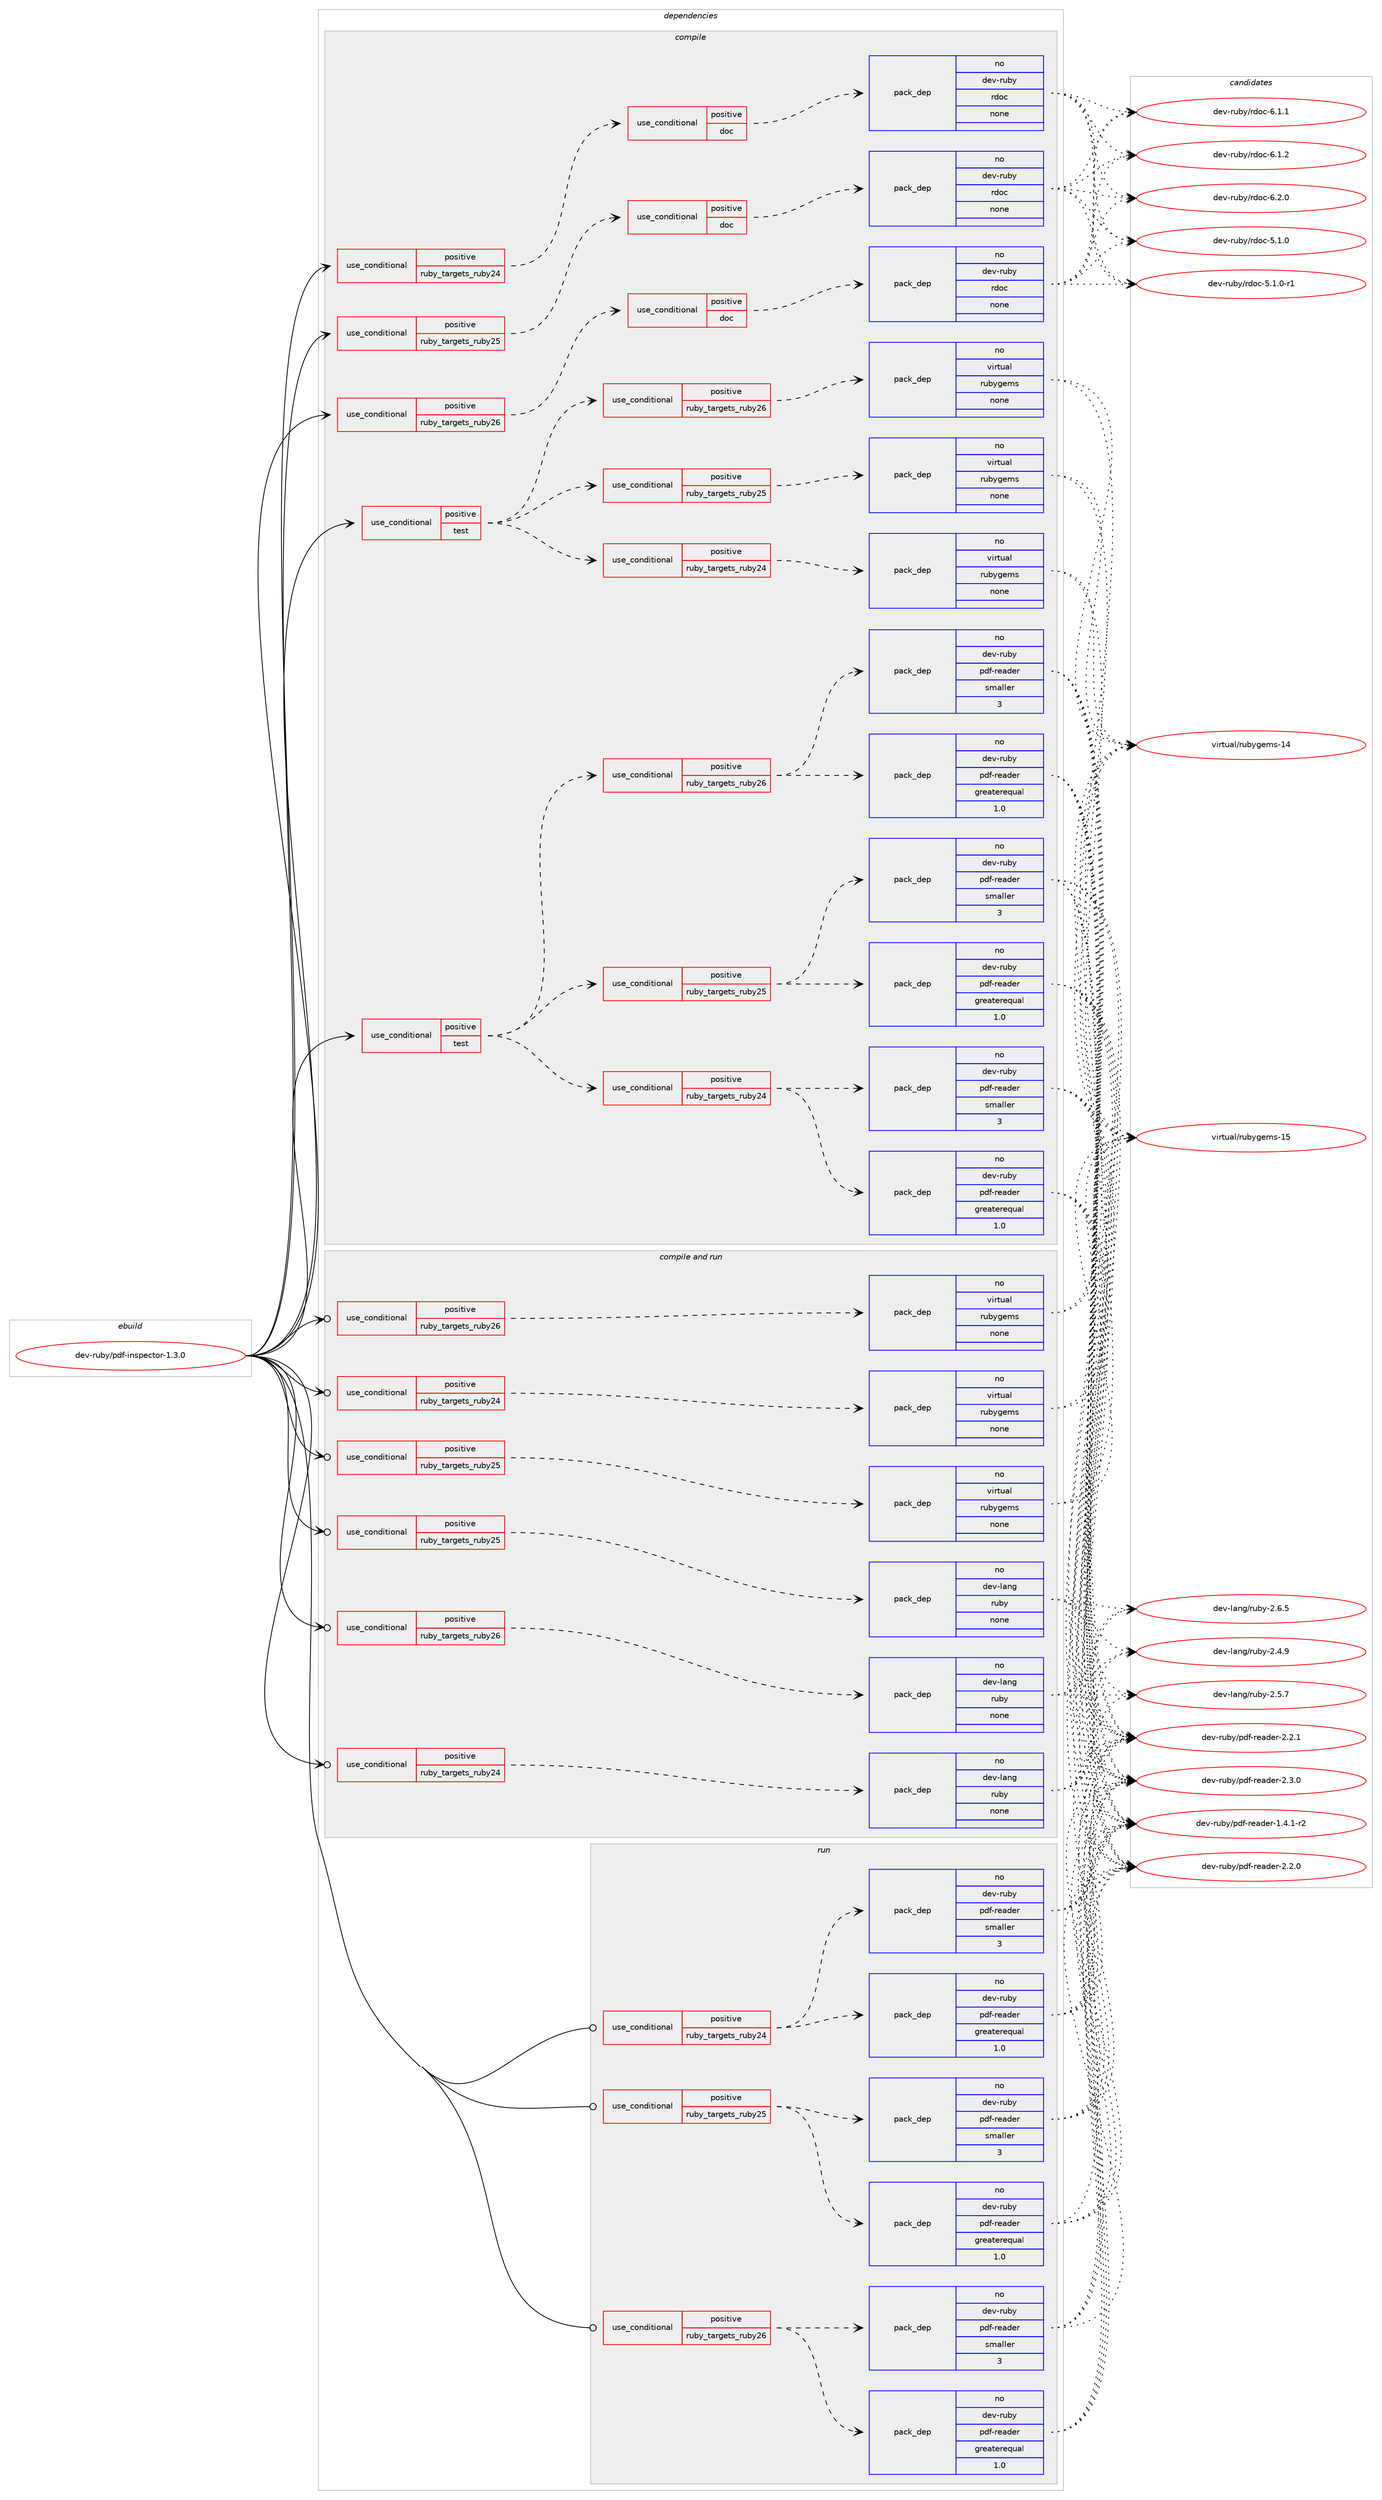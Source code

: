 digraph prolog {

# *************
# Graph options
# *************

newrank=true;
concentrate=true;
compound=true;
graph [rankdir=LR,fontname=Helvetica,fontsize=10,ranksep=1.5];#, ranksep=2.5, nodesep=0.2];
edge  [arrowhead=vee];
node  [fontname=Helvetica,fontsize=10];

# **********
# The ebuild
# **********

subgraph cluster_leftcol {
color=gray;
rank=same;
label=<<i>ebuild</i>>;
id [label="dev-ruby/pdf-inspector-1.3.0", color=red, width=4, href="../dev-ruby/pdf-inspector-1.3.0.svg"];
}

# ****************
# The dependencies
# ****************

subgraph cluster_midcol {
color=gray;
label=<<i>dependencies</i>>;
subgraph cluster_compile {
fillcolor="#eeeeee";
style=filled;
label=<<i>compile</i>>;
subgraph cond170363 {
dependency700489 [label=<<TABLE BORDER="0" CELLBORDER="1" CELLSPACING="0" CELLPADDING="4"><TR><TD ROWSPAN="3" CELLPADDING="10">use_conditional</TD></TR><TR><TD>positive</TD></TR><TR><TD>ruby_targets_ruby24</TD></TR></TABLE>>, shape=none, color=red];
subgraph cond170364 {
dependency700490 [label=<<TABLE BORDER="0" CELLBORDER="1" CELLSPACING="0" CELLPADDING="4"><TR><TD ROWSPAN="3" CELLPADDING="10">use_conditional</TD></TR><TR><TD>positive</TD></TR><TR><TD>doc</TD></TR></TABLE>>, shape=none, color=red];
subgraph pack518096 {
dependency700491 [label=<<TABLE BORDER="0" CELLBORDER="1" CELLSPACING="0" CELLPADDING="4" WIDTH="220"><TR><TD ROWSPAN="6" CELLPADDING="30">pack_dep</TD></TR><TR><TD WIDTH="110">no</TD></TR><TR><TD>dev-ruby</TD></TR><TR><TD>rdoc</TD></TR><TR><TD>none</TD></TR><TR><TD></TD></TR></TABLE>>, shape=none, color=blue];
}
dependency700490:e -> dependency700491:w [weight=20,style="dashed",arrowhead="vee"];
}
dependency700489:e -> dependency700490:w [weight=20,style="dashed",arrowhead="vee"];
}
id:e -> dependency700489:w [weight=20,style="solid",arrowhead="vee"];
subgraph cond170365 {
dependency700492 [label=<<TABLE BORDER="0" CELLBORDER="1" CELLSPACING="0" CELLPADDING="4"><TR><TD ROWSPAN="3" CELLPADDING="10">use_conditional</TD></TR><TR><TD>positive</TD></TR><TR><TD>ruby_targets_ruby25</TD></TR></TABLE>>, shape=none, color=red];
subgraph cond170366 {
dependency700493 [label=<<TABLE BORDER="0" CELLBORDER="1" CELLSPACING="0" CELLPADDING="4"><TR><TD ROWSPAN="3" CELLPADDING="10">use_conditional</TD></TR><TR><TD>positive</TD></TR><TR><TD>doc</TD></TR></TABLE>>, shape=none, color=red];
subgraph pack518097 {
dependency700494 [label=<<TABLE BORDER="0" CELLBORDER="1" CELLSPACING="0" CELLPADDING="4" WIDTH="220"><TR><TD ROWSPAN="6" CELLPADDING="30">pack_dep</TD></TR><TR><TD WIDTH="110">no</TD></TR><TR><TD>dev-ruby</TD></TR><TR><TD>rdoc</TD></TR><TR><TD>none</TD></TR><TR><TD></TD></TR></TABLE>>, shape=none, color=blue];
}
dependency700493:e -> dependency700494:w [weight=20,style="dashed",arrowhead="vee"];
}
dependency700492:e -> dependency700493:w [weight=20,style="dashed",arrowhead="vee"];
}
id:e -> dependency700492:w [weight=20,style="solid",arrowhead="vee"];
subgraph cond170367 {
dependency700495 [label=<<TABLE BORDER="0" CELLBORDER="1" CELLSPACING="0" CELLPADDING="4"><TR><TD ROWSPAN="3" CELLPADDING="10">use_conditional</TD></TR><TR><TD>positive</TD></TR><TR><TD>ruby_targets_ruby26</TD></TR></TABLE>>, shape=none, color=red];
subgraph cond170368 {
dependency700496 [label=<<TABLE BORDER="0" CELLBORDER="1" CELLSPACING="0" CELLPADDING="4"><TR><TD ROWSPAN="3" CELLPADDING="10">use_conditional</TD></TR><TR><TD>positive</TD></TR><TR><TD>doc</TD></TR></TABLE>>, shape=none, color=red];
subgraph pack518098 {
dependency700497 [label=<<TABLE BORDER="0" CELLBORDER="1" CELLSPACING="0" CELLPADDING="4" WIDTH="220"><TR><TD ROWSPAN="6" CELLPADDING="30">pack_dep</TD></TR><TR><TD WIDTH="110">no</TD></TR><TR><TD>dev-ruby</TD></TR><TR><TD>rdoc</TD></TR><TR><TD>none</TD></TR><TR><TD></TD></TR></TABLE>>, shape=none, color=blue];
}
dependency700496:e -> dependency700497:w [weight=20,style="dashed",arrowhead="vee"];
}
dependency700495:e -> dependency700496:w [weight=20,style="dashed",arrowhead="vee"];
}
id:e -> dependency700495:w [weight=20,style="solid",arrowhead="vee"];
subgraph cond170369 {
dependency700498 [label=<<TABLE BORDER="0" CELLBORDER="1" CELLSPACING="0" CELLPADDING="4"><TR><TD ROWSPAN="3" CELLPADDING="10">use_conditional</TD></TR><TR><TD>positive</TD></TR><TR><TD>test</TD></TR></TABLE>>, shape=none, color=red];
subgraph cond170370 {
dependency700499 [label=<<TABLE BORDER="0" CELLBORDER="1" CELLSPACING="0" CELLPADDING="4"><TR><TD ROWSPAN="3" CELLPADDING="10">use_conditional</TD></TR><TR><TD>positive</TD></TR><TR><TD>ruby_targets_ruby24</TD></TR></TABLE>>, shape=none, color=red];
subgraph pack518099 {
dependency700500 [label=<<TABLE BORDER="0" CELLBORDER="1" CELLSPACING="0" CELLPADDING="4" WIDTH="220"><TR><TD ROWSPAN="6" CELLPADDING="30">pack_dep</TD></TR><TR><TD WIDTH="110">no</TD></TR><TR><TD>dev-ruby</TD></TR><TR><TD>pdf-reader</TD></TR><TR><TD>greaterequal</TD></TR><TR><TD>1.0</TD></TR></TABLE>>, shape=none, color=blue];
}
dependency700499:e -> dependency700500:w [weight=20,style="dashed",arrowhead="vee"];
subgraph pack518100 {
dependency700501 [label=<<TABLE BORDER="0" CELLBORDER="1" CELLSPACING="0" CELLPADDING="4" WIDTH="220"><TR><TD ROWSPAN="6" CELLPADDING="30">pack_dep</TD></TR><TR><TD WIDTH="110">no</TD></TR><TR><TD>dev-ruby</TD></TR><TR><TD>pdf-reader</TD></TR><TR><TD>smaller</TD></TR><TR><TD>3</TD></TR></TABLE>>, shape=none, color=blue];
}
dependency700499:e -> dependency700501:w [weight=20,style="dashed",arrowhead="vee"];
}
dependency700498:e -> dependency700499:w [weight=20,style="dashed",arrowhead="vee"];
subgraph cond170371 {
dependency700502 [label=<<TABLE BORDER="0" CELLBORDER="1" CELLSPACING="0" CELLPADDING="4"><TR><TD ROWSPAN="3" CELLPADDING="10">use_conditional</TD></TR><TR><TD>positive</TD></TR><TR><TD>ruby_targets_ruby25</TD></TR></TABLE>>, shape=none, color=red];
subgraph pack518101 {
dependency700503 [label=<<TABLE BORDER="0" CELLBORDER="1" CELLSPACING="0" CELLPADDING="4" WIDTH="220"><TR><TD ROWSPAN="6" CELLPADDING="30">pack_dep</TD></TR><TR><TD WIDTH="110">no</TD></TR><TR><TD>dev-ruby</TD></TR><TR><TD>pdf-reader</TD></TR><TR><TD>greaterequal</TD></TR><TR><TD>1.0</TD></TR></TABLE>>, shape=none, color=blue];
}
dependency700502:e -> dependency700503:w [weight=20,style="dashed",arrowhead="vee"];
subgraph pack518102 {
dependency700504 [label=<<TABLE BORDER="0" CELLBORDER="1" CELLSPACING="0" CELLPADDING="4" WIDTH="220"><TR><TD ROWSPAN="6" CELLPADDING="30">pack_dep</TD></TR><TR><TD WIDTH="110">no</TD></TR><TR><TD>dev-ruby</TD></TR><TR><TD>pdf-reader</TD></TR><TR><TD>smaller</TD></TR><TR><TD>3</TD></TR></TABLE>>, shape=none, color=blue];
}
dependency700502:e -> dependency700504:w [weight=20,style="dashed",arrowhead="vee"];
}
dependency700498:e -> dependency700502:w [weight=20,style="dashed",arrowhead="vee"];
subgraph cond170372 {
dependency700505 [label=<<TABLE BORDER="0" CELLBORDER="1" CELLSPACING="0" CELLPADDING="4"><TR><TD ROWSPAN="3" CELLPADDING="10">use_conditional</TD></TR><TR><TD>positive</TD></TR><TR><TD>ruby_targets_ruby26</TD></TR></TABLE>>, shape=none, color=red];
subgraph pack518103 {
dependency700506 [label=<<TABLE BORDER="0" CELLBORDER="1" CELLSPACING="0" CELLPADDING="4" WIDTH="220"><TR><TD ROWSPAN="6" CELLPADDING="30">pack_dep</TD></TR><TR><TD WIDTH="110">no</TD></TR><TR><TD>dev-ruby</TD></TR><TR><TD>pdf-reader</TD></TR><TR><TD>greaterequal</TD></TR><TR><TD>1.0</TD></TR></TABLE>>, shape=none, color=blue];
}
dependency700505:e -> dependency700506:w [weight=20,style="dashed",arrowhead="vee"];
subgraph pack518104 {
dependency700507 [label=<<TABLE BORDER="0" CELLBORDER="1" CELLSPACING="0" CELLPADDING="4" WIDTH="220"><TR><TD ROWSPAN="6" CELLPADDING="30">pack_dep</TD></TR><TR><TD WIDTH="110">no</TD></TR><TR><TD>dev-ruby</TD></TR><TR><TD>pdf-reader</TD></TR><TR><TD>smaller</TD></TR><TR><TD>3</TD></TR></TABLE>>, shape=none, color=blue];
}
dependency700505:e -> dependency700507:w [weight=20,style="dashed",arrowhead="vee"];
}
dependency700498:e -> dependency700505:w [weight=20,style="dashed",arrowhead="vee"];
}
id:e -> dependency700498:w [weight=20,style="solid",arrowhead="vee"];
subgraph cond170373 {
dependency700508 [label=<<TABLE BORDER="0" CELLBORDER="1" CELLSPACING="0" CELLPADDING="4"><TR><TD ROWSPAN="3" CELLPADDING="10">use_conditional</TD></TR><TR><TD>positive</TD></TR><TR><TD>test</TD></TR></TABLE>>, shape=none, color=red];
subgraph cond170374 {
dependency700509 [label=<<TABLE BORDER="0" CELLBORDER="1" CELLSPACING="0" CELLPADDING="4"><TR><TD ROWSPAN="3" CELLPADDING="10">use_conditional</TD></TR><TR><TD>positive</TD></TR><TR><TD>ruby_targets_ruby24</TD></TR></TABLE>>, shape=none, color=red];
subgraph pack518105 {
dependency700510 [label=<<TABLE BORDER="0" CELLBORDER="1" CELLSPACING="0" CELLPADDING="4" WIDTH="220"><TR><TD ROWSPAN="6" CELLPADDING="30">pack_dep</TD></TR><TR><TD WIDTH="110">no</TD></TR><TR><TD>virtual</TD></TR><TR><TD>rubygems</TD></TR><TR><TD>none</TD></TR><TR><TD></TD></TR></TABLE>>, shape=none, color=blue];
}
dependency700509:e -> dependency700510:w [weight=20,style="dashed",arrowhead="vee"];
}
dependency700508:e -> dependency700509:w [weight=20,style="dashed",arrowhead="vee"];
subgraph cond170375 {
dependency700511 [label=<<TABLE BORDER="0" CELLBORDER="1" CELLSPACING="0" CELLPADDING="4"><TR><TD ROWSPAN="3" CELLPADDING="10">use_conditional</TD></TR><TR><TD>positive</TD></TR><TR><TD>ruby_targets_ruby25</TD></TR></TABLE>>, shape=none, color=red];
subgraph pack518106 {
dependency700512 [label=<<TABLE BORDER="0" CELLBORDER="1" CELLSPACING="0" CELLPADDING="4" WIDTH="220"><TR><TD ROWSPAN="6" CELLPADDING="30">pack_dep</TD></TR><TR><TD WIDTH="110">no</TD></TR><TR><TD>virtual</TD></TR><TR><TD>rubygems</TD></TR><TR><TD>none</TD></TR><TR><TD></TD></TR></TABLE>>, shape=none, color=blue];
}
dependency700511:e -> dependency700512:w [weight=20,style="dashed",arrowhead="vee"];
}
dependency700508:e -> dependency700511:w [weight=20,style="dashed",arrowhead="vee"];
subgraph cond170376 {
dependency700513 [label=<<TABLE BORDER="0" CELLBORDER="1" CELLSPACING="0" CELLPADDING="4"><TR><TD ROWSPAN="3" CELLPADDING="10">use_conditional</TD></TR><TR><TD>positive</TD></TR><TR><TD>ruby_targets_ruby26</TD></TR></TABLE>>, shape=none, color=red];
subgraph pack518107 {
dependency700514 [label=<<TABLE BORDER="0" CELLBORDER="1" CELLSPACING="0" CELLPADDING="4" WIDTH="220"><TR><TD ROWSPAN="6" CELLPADDING="30">pack_dep</TD></TR><TR><TD WIDTH="110">no</TD></TR><TR><TD>virtual</TD></TR><TR><TD>rubygems</TD></TR><TR><TD>none</TD></TR><TR><TD></TD></TR></TABLE>>, shape=none, color=blue];
}
dependency700513:e -> dependency700514:w [weight=20,style="dashed",arrowhead="vee"];
}
dependency700508:e -> dependency700513:w [weight=20,style="dashed",arrowhead="vee"];
}
id:e -> dependency700508:w [weight=20,style="solid",arrowhead="vee"];
}
subgraph cluster_compileandrun {
fillcolor="#eeeeee";
style=filled;
label=<<i>compile and run</i>>;
subgraph cond170377 {
dependency700515 [label=<<TABLE BORDER="0" CELLBORDER="1" CELLSPACING="0" CELLPADDING="4"><TR><TD ROWSPAN="3" CELLPADDING="10">use_conditional</TD></TR><TR><TD>positive</TD></TR><TR><TD>ruby_targets_ruby24</TD></TR></TABLE>>, shape=none, color=red];
subgraph pack518108 {
dependency700516 [label=<<TABLE BORDER="0" CELLBORDER="1" CELLSPACING="0" CELLPADDING="4" WIDTH="220"><TR><TD ROWSPAN="6" CELLPADDING="30">pack_dep</TD></TR><TR><TD WIDTH="110">no</TD></TR><TR><TD>dev-lang</TD></TR><TR><TD>ruby</TD></TR><TR><TD>none</TD></TR><TR><TD></TD></TR></TABLE>>, shape=none, color=blue];
}
dependency700515:e -> dependency700516:w [weight=20,style="dashed",arrowhead="vee"];
}
id:e -> dependency700515:w [weight=20,style="solid",arrowhead="odotvee"];
subgraph cond170378 {
dependency700517 [label=<<TABLE BORDER="0" CELLBORDER="1" CELLSPACING="0" CELLPADDING="4"><TR><TD ROWSPAN="3" CELLPADDING="10">use_conditional</TD></TR><TR><TD>positive</TD></TR><TR><TD>ruby_targets_ruby24</TD></TR></TABLE>>, shape=none, color=red];
subgraph pack518109 {
dependency700518 [label=<<TABLE BORDER="0" CELLBORDER="1" CELLSPACING="0" CELLPADDING="4" WIDTH="220"><TR><TD ROWSPAN="6" CELLPADDING="30">pack_dep</TD></TR><TR><TD WIDTH="110">no</TD></TR><TR><TD>virtual</TD></TR><TR><TD>rubygems</TD></TR><TR><TD>none</TD></TR><TR><TD></TD></TR></TABLE>>, shape=none, color=blue];
}
dependency700517:e -> dependency700518:w [weight=20,style="dashed",arrowhead="vee"];
}
id:e -> dependency700517:w [weight=20,style="solid",arrowhead="odotvee"];
subgraph cond170379 {
dependency700519 [label=<<TABLE BORDER="0" CELLBORDER="1" CELLSPACING="0" CELLPADDING="4"><TR><TD ROWSPAN="3" CELLPADDING="10">use_conditional</TD></TR><TR><TD>positive</TD></TR><TR><TD>ruby_targets_ruby25</TD></TR></TABLE>>, shape=none, color=red];
subgraph pack518110 {
dependency700520 [label=<<TABLE BORDER="0" CELLBORDER="1" CELLSPACING="0" CELLPADDING="4" WIDTH="220"><TR><TD ROWSPAN="6" CELLPADDING="30">pack_dep</TD></TR><TR><TD WIDTH="110">no</TD></TR><TR><TD>dev-lang</TD></TR><TR><TD>ruby</TD></TR><TR><TD>none</TD></TR><TR><TD></TD></TR></TABLE>>, shape=none, color=blue];
}
dependency700519:e -> dependency700520:w [weight=20,style="dashed",arrowhead="vee"];
}
id:e -> dependency700519:w [weight=20,style="solid",arrowhead="odotvee"];
subgraph cond170380 {
dependency700521 [label=<<TABLE BORDER="0" CELLBORDER="1" CELLSPACING="0" CELLPADDING="4"><TR><TD ROWSPAN="3" CELLPADDING="10">use_conditional</TD></TR><TR><TD>positive</TD></TR><TR><TD>ruby_targets_ruby25</TD></TR></TABLE>>, shape=none, color=red];
subgraph pack518111 {
dependency700522 [label=<<TABLE BORDER="0" CELLBORDER="1" CELLSPACING="0" CELLPADDING="4" WIDTH="220"><TR><TD ROWSPAN="6" CELLPADDING="30">pack_dep</TD></TR><TR><TD WIDTH="110">no</TD></TR><TR><TD>virtual</TD></TR><TR><TD>rubygems</TD></TR><TR><TD>none</TD></TR><TR><TD></TD></TR></TABLE>>, shape=none, color=blue];
}
dependency700521:e -> dependency700522:w [weight=20,style="dashed",arrowhead="vee"];
}
id:e -> dependency700521:w [weight=20,style="solid",arrowhead="odotvee"];
subgraph cond170381 {
dependency700523 [label=<<TABLE BORDER="0" CELLBORDER="1" CELLSPACING="0" CELLPADDING="4"><TR><TD ROWSPAN="3" CELLPADDING="10">use_conditional</TD></TR><TR><TD>positive</TD></TR><TR><TD>ruby_targets_ruby26</TD></TR></TABLE>>, shape=none, color=red];
subgraph pack518112 {
dependency700524 [label=<<TABLE BORDER="0" CELLBORDER="1" CELLSPACING="0" CELLPADDING="4" WIDTH="220"><TR><TD ROWSPAN="6" CELLPADDING="30">pack_dep</TD></TR><TR><TD WIDTH="110">no</TD></TR><TR><TD>dev-lang</TD></TR><TR><TD>ruby</TD></TR><TR><TD>none</TD></TR><TR><TD></TD></TR></TABLE>>, shape=none, color=blue];
}
dependency700523:e -> dependency700524:w [weight=20,style="dashed",arrowhead="vee"];
}
id:e -> dependency700523:w [weight=20,style="solid",arrowhead="odotvee"];
subgraph cond170382 {
dependency700525 [label=<<TABLE BORDER="0" CELLBORDER="1" CELLSPACING="0" CELLPADDING="4"><TR><TD ROWSPAN="3" CELLPADDING="10">use_conditional</TD></TR><TR><TD>positive</TD></TR><TR><TD>ruby_targets_ruby26</TD></TR></TABLE>>, shape=none, color=red];
subgraph pack518113 {
dependency700526 [label=<<TABLE BORDER="0" CELLBORDER="1" CELLSPACING="0" CELLPADDING="4" WIDTH="220"><TR><TD ROWSPAN="6" CELLPADDING="30">pack_dep</TD></TR><TR><TD WIDTH="110">no</TD></TR><TR><TD>virtual</TD></TR><TR><TD>rubygems</TD></TR><TR><TD>none</TD></TR><TR><TD></TD></TR></TABLE>>, shape=none, color=blue];
}
dependency700525:e -> dependency700526:w [weight=20,style="dashed",arrowhead="vee"];
}
id:e -> dependency700525:w [weight=20,style="solid",arrowhead="odotvee"];
}
subgraph cluster_run {
fillcolor="#eeeeee";
style=filled;
label=<<i>run</i>>;
subgraph cond170383 {
dependency700527 [label=<<TABLE BORDER="0" CELLBORDER="1" CELLSPACING="0" CELLPADDING="4"><TR><TD ROWSPAN="3" CELLPADDING="10">use_conditional</TD></TR><TR><TD>positive</TD></TR><TR><TD>ruby_targets_ruby24</TD></TR></TABLE>>, shape=none, color=red];
subgraph pack518114 {
dependency700528 [label=<<TABLE BORDER="0" CELLBORDER="1" CELLSPACING="0" CELLPADDING="4" WIDTH="220"><TR><TD ROWSPAN="6" CELLPADDING="30">pack_dep</TD></TR><TR><TD WIDTH="110">no</TD></TR><TR><TD>dev-ruby</TD></TR><TR><TD>pdf-reader</TD></TR><TR><TD>greaterequal</TD></TR><TR><TD>1.0</TD></TR></TABLE>>, shape=none, color=blue];
}
dependency700527:e -> dependency700528:w [weight=20,style="dashed",arrowhead="vee"];
subgraph pack518115 {
dependency700529 [label=<<TABLE BORDER="0" CELLBORDER="1" CELLSPACING="0" CELLPADDING="4" WIDTH="220"><TR><TD ROWSPAN="6" CELLPADDING="30">pack_dep</TD></TR><TR><TD WIDTH="110">no</TD></TR><TR><TD>dev-ruby</TD></TR><TR><TD>pdf-reader</TD></TR><TR><TD>smaller</TD></TR><TR><TD>3</TD></TR></TABLE>>, shape=none, color=blue];
}
dependency700527:e -> dependency700529:w [weight=20,style="dashed",arrowhead="vee"];
}
id:e -> dependency700527:w [weight=20,style="solid",arrowhead="odot"];
subgraph cond170384 {
dependency700530 [label=<<TABLE BORDER="0" CELLBORDER="1" CELLSPACING="0" CELLPADDING="4"><TR><TD ROWSPAN="3" CELLPADDING="10">use_conditional</TD></TR><TR><TD>positive</TD></TR><TR><TD>ruby_targets_ruby25</TD></TR></TABLE>>, shape=none, color=red];
subgraph pack518116 {
dependency700531 [label=<<TABLE BORDER="0" CELLBORDER="1" CELLSPACING="0" CELLPADDING="4" WIDTH="220"><TR><TD ROWSPAN="6" CELLPADDING="30">pack_dep</TD></TR><TR><TD WIDTH="110">no</TD></TR><TR><TD>dev-ruby</TD></TR><TR><TD>pdf-reader</TD></TR><TR><TD>greaterequal</TD></TR><TR><TD>1.0</TD></TR></TABLE>>, shape=none, color=blue];
}
dependency700530:e -> dependency700531:w [weight=20,style="dashed",arrowhead="vee"];
subgraph pack518117 {
dependency700532 [label=<<TABLE BORDER="0" CELLBORDER="1" CELLSPACING="0" CELLPADDING="4" WIDTH="220"><TR><TD ROWSPAN="6" CELLPADDING="30">pack_dep</TD></TR><TR><TD WIDTH="110">no</TD></TR><TR><TD>dev-ruby</TD></TR><TR><TD>pdf-reader</TD></TR><TR><TD>smaller</TD></TR><TR><TD>3</TD></TR></TABLE>>, shape=none, color=blue];
}
dependency700530:e -> dependency700532:w [weight=20,style="dashed",arrowhead="vee"];
}
id:e -> dependency700530:w [weight=20,style="solid",arrowhead="odot"];
subgraph cond170385 {
dependency700533 [label=<<TABLE BORDER="0" CELLBORDER="1" CELLSPACING="0" CELLPADDING="4"><TR><TD ROWSPAN="3" CELLPADDING="10">use_conditional</TD></TR><TR><TD>positive</TD></TR><TR><TD>ruby_targets_ruby26</TD></TR></TABLE>>, shape=none, color=red];
subgraph pack518118 {
dependency700534 [label=<<TABLE BORDER="0" CELLBORDER="1" CELLSPACING="0" CELLPADDING="4" WIDTH="220"><TR><TD ROWSPAN="6" CELLPADDING="30">pack_dep</TD></TR><TR><TD WIDTH="110">no</TD></TR><TR><TD>dev-ruby</TD></TR><TR><TD>pdf-reader</TD></TR><TR><TD>greaterequal</TD></TR><TR><TD>1.0</TD></TR></TABLE>>, shape=none, color=blue];
}
dependency700533:e -> dependency700534:w [weight=20,style="dashed",arrowhead="vee"];
subgraph pack518119 {
dependency700535 [label=<<TABLE BORDER="0" CELLBORDER="1" CELLSPACING="0" CELLPADDING="4" WIDTH="220"><TR><TD ROWSPAN="6" CELLPADDING="30">pack_dep</TD></TR><TR><TD WIDTH="110">no</TD></TR><TR><TD>dev-ruby</TD></TR><TR><TD>pdf-reader</TD></TR><TR><TD>smaller</TD></TR><TR><TD>3</TD></TR></TABLE>>, shape=none, color=blue];
}
dependency700533:e -> dependency700535:w [weight=20,style="dashed",arrowhead="vee"];
}
id:e -> dependency700533:w [weight=20,style="solid",arrowhead="odot"];
}
}

# **************
# The candidates
# **************

subgraph cluster_choices {
rank=same;
color=gray;
label=<<i>candidates</i>>;

subgraph choice518096 {
color=black;
nodesep=1;
choice10010111845114117981214711410011199455346494648 [label="dev-ruby/rdoc-5.1.0", color=red, width=4,href="../dev-ruby/rdoc-5.1.0.svg"];
choice100101118451141179812147114100111994553464946484511449 [label="dev-ruby/rdoc-5.1.0-r1", color=red, width=4,href="../dev-ruby/rdoc-5.1.0-r1.svg"];
choice10010111845114117981214711410011199455446494649 [label="dev-ruby/rdoc-6.1.1", color=red, width=4,href="../dev-ruby/rdoc-6.1.1.svg"];
choice10010111845114117981214711410011199455446494650 [label="dev-ruby/rdoc-6.1.2", color=red, width=4,href="../dev-ruby/rdoc-6.1.2.svg"];
choice10010111845114117981214711410011199455446504648 [label="dev-ruby/rdoc-6.2.0", color=red, width=4,href="../dev-ruby/rdoc-6.2.0.svg"];
dependency700491:e -> choice10010111845114117981214711410011199455346494648:w [style=dotted,weight="100"];
dependency700491:e -> choice100101118451141179812147114100111994553464946484511449:w [style=dotted,weight="100"];
dependency700491:e -> choice10010111845114117981214711410011199455446494649:w [style=dotted,weight="100"];
dependency700491:e -> choice10010111845114117981214711410011199455446494650:w [style=dotted,weight="100"];
dependency700491:e -> choice10010111845114117981214711410011199455446504648:w [style=dotted,weight="100"];
}
subgraph choice518097 {
color=black;
nodesep=1;
choice10010111845114117981214711410011199455346494648 [label="dev-ruby/rdoc-5.1.0", color=red, width=4,href="../dev-ruby/rdoc-5.1.0.svg"];
choice100101118451141179812147114100111994553464946484511449 [label="dev-ruby/rdoc-5.1.0-r1", color=red, width=4,href="../dev-ruby/rdoc-5.1.0-r1.svg"];
choice10010111845114117981214711410011199455446494649 [label="dev-ruby/rdoc-6.1.1", color=red, width=4,href="../dev-ruby/rdoc-6.1.1.svg"];
choice10010111845114117981214711410011199455446494650 [label="dev-ruby/rdoc-6.1.2", color=red, width=4,href="../dev-ruby/rdoc-6.1.2.svg"];
choice10010111845114117981214711410011199455446504648 [label="dev-ruby/rdoc-6.2.0", color=red, width=4,href="../dev-ruby/rdoc-6.2.0.svg"];
dependency700494:e -> choice10010111845114117981214711410011199455346494648:w [style=dotted,weight="100"];
dependency700494:e -> choice100101118451141179812147114100111994553464946484511449:w [style=dotted,weight="100"];
dependency700494:e -> choice10010111845114117981214711410011199455446494649:w [style=dotted,weight="100"];
dependency700494:e -> choice10010111845114117981214711410011199455446494650:w [style=dotted,weight="100"];
dependency700494:e -> choice10010111845114117981214711410011199455446504648:w [style=dotted,weight="100"];
}
subgraph choice518098 {
color=black;
nodesep=1;
choice10010111845114117981214711410011199455346494648 [label="dev-ruby/rdoc-5.1.0", color=red, width=4,href="../dev-ruby/rdoc-5.1.0.svg"];
choice100101118451141179812147114100111994553464946484511449 [label="dev-ruby/rdoc-5.1.0-r1", color=red, width=4,href="../dev-ruby/rdoc-5.1.0-r1.svg"];
choice10010111845114117981214711410011199455446494649 [label="dev-ruby/rdoc-6.1.1", color=red, width=4,href="../dev-ruby/rdoc-6.1.1.svg"];
choice10010111845114117981214711410011199455446494650 [label="dev-ruby/rdoc-6.1.2", color=red, width=4,href="../dev-ruby/rdoc-6.1.2.svg"];
choice10010111845114117981214711410011199455446504648 [label="dev-ruby/rdoc-6.2.0", color=red, width=4,href="../dev-ruby/rdoc-6.2.0.svg"];
dependency700497:e -> choice10010111845114117981214711410011199455346494648:w [style=dotted,weight="100"];
dependency700497:e -> choice100101118451141179812147114100111994553464946484511449:w [style=dotted,weight="100"];
dependency700497:e -> choice10010111845114117981214711410011199455446494649:w [style=dotted,weight="100"];
dependency700497:e -> choice10010111845114117981214711410011199455446494650:w [style=dotted,weight="100"];
dependency700497:e -> choice10010111845114117981214711410011199455446504648:w [style=dotted,weight="100"];
}
subgraph choice518099 {
color=black;
nodesep=1;
choice10010111845114117981214711210010245114101971001011144549465246494511450 [label="dev-ruby/pdf-reader-1.4.1-r2", color=red, width=4,href="../dev-ruby/pdf-reader-1.4.1-r2.svg"];
choice1001011184511411798121471121001024511410197100101114455046504648 [label="dev-ruby/pdf-reader-2.2.0", color=red, width=4,href="../dev-ruby/pdf-reader-2.2.0.svg"];
choice1001011184511411798121471121001024511410197100101114455046504649 [label="dev-ruby/pdf-reader-2.2.1", color=red, width=4,href="../dev-ruby/pdf-reader-2.2.1.svg"];
choice1001011184511411798121471121001024511410197100101114455046514648 [label="dev-ruby/pdf-reader-2.3.0", color=red, width=4,href="../dev-ruby/pdf-reader-2.3.0.svg"];
dependency700500:e -> choice10010111845114117981214711210010245114101971001011144549465246494511450:w [style=dotted,weight="100"];
dependency700500:e -> choice1001011184511411798121471121001024511410197100101114455046504648:w [style=dotted,weight="100"];
dependency700500:e -> choice1001011184511411798121471121001024511410197100101114455046504649:w [style=dotted,weight="100"];
dependency700500:e -> choice1001011184511411798121471121001024511410197100101114455046514648:w [style=dotted,weight="100"];
}
subgraph choice518100 {
color=black;
nodesep=1;
choice10010111845114117981214711210010245114101971001011144549465246494511450 [label="dev-ruby/pdf-reader-1.4.1-r2", color=red, width=4,href="../dev-ruby/pdf-reader-1.4.1-r2.svg"];
choice1001011184511411798121471121001024511410197100101114455046504648 [label="dev-ruby/pdf-reader-2.2.0", color=red, width=4,href="../dev-ruby/pdf-reader-2.2.0.svg"];
choice1001011184511411798121471121001024511410197100101114455046504649 [label="dev-ruby/pdf-reader-2.2.1", color=red, width=4,href="../dev-ruby/pdf-reader-2.2.1.svg"];
choice1001011184511411798121471121001024511410197100101114455046514648 [label="dev-ruby/pdf-reader-2.3.0", color=red, width=4,href="../dev-ruby/pdf-reader-2.3.0.svg"];
dependency700501:e -> choice10010111845114117981214711210010245114101971001011144549465246494511450:w [style=dotted,weight="100"];
dependency700501:e -> choice1001011184511411798121471121001024511410197100101114455046504648:w [style=dotted,weight="100"];
dependency700501:e -> choice1001011184511411798121471121001024511410197100101114455046504649:w [style=dotted,weight="100"];
dependency700501:e -> choice1001011184511411798121471121001024511410197100101114455046514648:w [style=dotted,weight="100"];
}
subgraph choice518101 {
color=black;
nodesep=1;
choice10010111845114117981214711210010245114101971001011144549465246494511450 [label="dev-ruby/pdf-reader-1.4.1-r2", color=red, width=4,href="../dev-ruby/pdf-reader-1.4.1-r2.svg"];
choice1001011184511411798121471121001024511410197100101114455046504648 [label="dev-ruby/pdf-reader-2.2.0", color=red, width=4,href="../dev-ruby/pdf-reader-2.2.0.svg"];
choice1001011184511411798121471121001024511410197100101114455046504649 [label="dev-ruby/pdf-reader-2.2.1", color=red, width=4,href="../dev-ruby/pdf-reader-2.2.1.svg"];
choice1001011184511411798121471121001024511410197100101114455046514648 [label="dev-ruby/pdf-reader-2.3.0", color=red, width=4,href="../dev-ruby/pdf-reader-2.3.0.svg"];
dependency700503:e -> choice10010111845114117981214711210010245114101971001011144549465246494511450:w [style=dotted,weight="100"];
dependency700503:e -> choice1001011184511411798121471121001024511410197100101114455046504648:w [style=dotted,weight="100"];
dependency700503:e -> choice1001011184511411798121471121001024511410197100101114455046504649:w [style=dotted,weight="100"];
dependency700503:e -> choice1001011184511411798121471121001024511410197100101114455046514648:w [style=dotted,weight="100"];
}
subgraph choice518102 {
color=black;
nodesep=1;
choice10010111845114117981214711210010245114101971001011144549465246494511450 [label="dev-ruby/pdf-reader-1.4.1-r2", color=red, width=4,href="../dev-ruby/pdf-reader-1.4.1-r2.svg"];
choice1001011184511411798121471121001024511410197100101114455046504648 [label="dev-ruby/pdf-reader-2.2.0", color=red, width=4,href="../dev-ruby/pdf-reader-2.2.0.svg"];
choice1001011184511411798121471121001024511410197100101114455046504649 [label="dev-ruby/pdf-reader-2.2.1", color=red, width=4,href="../dev-ruby/pdf-reader-2.2.1.svg"];
choice1001011184511411798121471121001024511410197100101114455046514648 [label="dev-ruby/pdf-reader-2.3.0", color=red, width=4,href="../dev-ruby/pdf-reader-2.3.0.svg"];
dependency700504:e -> choice10010111845114117981214711210010245114101971001011144549465246494511450:w [style=dotted,weight="100"];
dependency700504:e -> choice1001011184511411798121471121001024511410197100101114455046504648:w [style=dotted,weight="100"];
dependency700504:e -> choice1001011184511411798121471121001024511410197100101114455046504649:w [style=dotted,weight="100"];
dependency700504:e -> choice1001011184511411798121471121001024511410197100101114455046514648:w [style=dotted,weight="100"];
}
subgraph choice518103 {
color=black;
nodesep=1;
choice10010111845114117981214711210010245114101971001011144549465246494511450 [label="dev-ruby/pdf-reader-1.4.1-r2", color=red, width=4,href="../dev-ruby/pdf-reader-1.4.1-r2.svg"];
choice1001011184511411798121471121001024511410197100101114455046504648 [label="dev-ruby/pdf-reader-2.2.0", color=red, width=4,href="../dev-ruby/pdf-reader-2.2.0.svg"];
choice1001011184511411798121471121001024511410197100101114455046504649 [label="dev-ruby/pdf-reader-2.2.1", color=red, width=4,href="../dev-ruby/pdf-reader-2.2.1.svg"];
choice1001011184511411798121471121001024511410197100101114455046514648 [label="dev-ruby/pdf-reader-2.3.0", color=red, width=4,href="../dev-ruby/pdf-reader-2.3.0.svg"];
dependency700506:e -> choice10010111845114117981214711210010245114101971001011144549465246494511450:w [style=dotted,weight="100"];
dependency700506:e -> choice1001011184511411798121471121001024511410197100101114455046504648:w [style=dotted,weight="100"];
dependency700506:e -> choice1001011184511411798121471121001024511410197100101114455046504649:w [style=dotted,weight="100"];
dependency700506:e -> choice1001011184511411798121471121001024511410197100101114455046514648:w [style=dotted,weight="100"];
}
subgraph choice518104 {
color=black;
nodesep=1;
choice10010111845114117981214711210010245114101971001011144549465246494511450 [label="dev-ruby/pdf-reader-1.4.1-r2", color=red, width=4,href="../dev-ruby/pdf-reader-1.4.1-r2.svg"];
choice1001011184511411798121471121001024511410197100101114455046504648 [label="dev-ruby/pdf-reader-2.2.0", color=red, width=4,href="../dev-ruby/pdf-reader-2.2.0.svg"];
choice1001011184511411798121471121001024511410197100101114455046504649 [label="dev-ruby/pdf-reader-2.2.1", color=red, width=4,href="../dev-ruby/pdf-reader-2.2.1.svg"];
choice1001011184511411798121471121001024511410197100101114455046514648 [label="dev-ruby/pdf-reader-2.3.0", color=red, width=4,href="../dev-ruby/pdf-reader-2.3.0.svg"];
dependency700507:e -> choice10010111845114117981214711210010245114101971001011144549465246494511450:w [style=dotted,weight="100"];
dependency700507:e -> choice1001011184511411798121471121001024511410197100101114455046504648:w [style=dotted,weight="100"];
dependency700507:e -> choice1001011184511411798121471121001024511410197100101114455046504649:w [style=dotted,weight="100"];
dependency700507:e -> choice1001011184511411798121471121001024511410197100101114455046514648:w [style=dotted,weight="100"];
}
subgraph choice518105 {
color=black;
nodesep=1;
choice118105114116117971084711411798121103101109115454952 [label="virtual/rubygems-14", color=red, width=4,href="../virtual/rubygems-14.svg"];
choice118105114116117971084711411798121103101109115454953 [label="virtual/rubygems-15", color=red, width=4,href="../virtual/rubygems-15.svg"];
dependency700510:e -> choice118105114116117971084711411798121103101109115454952:w [style=dotted,weight="100"];
dependency700510:e -> choice118105114116117971084711411798121103101109115454953:w [style=dotted,weight="100"];
}
subgraph choice518106 {
color=black;
nodesep=1;
choice118105114116117971084711411798121103101109115454952 [label="virtual/rubygems-14", color=red, width=4,href="../virtual/rubygems-14.svg"];
choice118105114116117971084711411798121103101109115454953 [label="virtual/rubygems-15", color=red, width=4,href="../virtual/rubygems-15.svg"];
dependency700512:e -> choice118105114116117971084711411798121103101109115454952:w [style=dotted,weight="100"];
dependency700512:e -> choice118105114116117971084711411798121103101109115454953:w [style=dotted,weight="100"];
}
subgraph choice518107 {
color=black;
nodesep=1;
choice118105114116117971084711411798121103101109115454952 [label="virtual/rubygems-14", color=red, width=4,href="../virtual/rubygems-14.svg"];
choice118105114116117971084711411798121103101109115454953 [label="virtual/rubygems-15", color=red, width=4,href="../virtual/rubygems-15.svg"];
dependency700514:e -> choice118105114116117971084711411798121103101109115454952:w [style=dotted,weight="100"];
dependency700514:e -> choice118105114116117971084711411798121103101109115454953:w [style=dotted,weight="100"];
}
subgraph choice518108 {
color=black;
nodesep=1;
choice10010111845108971101034711411798121455046524657 [label="dev-lang/ruby-2.4.9", color=red, width=4,href="../dev-lang/ruby-2.4.9.svg"];
choice10010111845108971101034711411798121455046534655 [label="dev-lang/ruby-2.5.7", color=red, width=4,href="../dev-lang/ruby-2.5.7.svg"];
choice10010111845108971101034711411798121455046544653 [label="dev-lang/ruby-2.6.5", color=red, width=4,href="../dev-lang/ruby-2.6.5.svg"];
dependency700516:e -> choice10010111845108971101034711411798121455046524657:w [style=dotted,weight="100"];
dependency700516:e -> choice10010111845108971101034711411798121455046534655:w [style=dotted,weight="100"];
dependency700516:e -> choice10010111845108971101034711411798121455046544653:w [style=dotted,weight="100"];
}
subgraph choice518109 {
color=black;
nodesep=1;
choice118105114116117971084711411798121103101109115454952 [label="virtual/rubygems-14", color=red, width=4,href="../virtual/rubygems-14.svg"];
choice118105114116117971084711411798121103101109115454953 [label="virtual/rubygems-15", color=red, width=4,href="../virtual/rubygems-15.svg"];
dependency700518:e -> choice118105114116117971084711411798121103101109115454952:w [style=dotted,weight="100"];
dependency700518:e -> choice118105114116117971084711411798121103101109115454953:w [style=dotted,weight="100"];
}
subgraph choice518110 {
color=black;
nodesep=1;
choice10010111845108971101034711411798121455046524657 [label="dev-lang/ruby-2.4.9", color=red, width=4,href="../dev-lang/ruby-2.4.9.svg"];
choice10010111845108971101034711411798121455046534655 [label="dev-lang/ruby-2.5.7", color=red, width=4,href="../dev-lang/ruby-2.5.7.svg"];
choice10010111845108971101034711411798121455046544653 [label="dev-lang/ruby-2.6.5", color=red, width=4,href="../dev-lang/ruby-2.6.5.svg"];
dependency700520:e -> choice10010111845108971101034711411798121455046524657:w [style=dotted,weight="100"];
dependency700520:e -> choice10010111845108971101034711411798121455046534655:w [style=dotted,weight="100"];
dependency700520:e -> choice10010111845108971101034711411798121455046544653:w [style=dotted,weight="100"];
}
subgraph choice518111 {
color=black;
nodesep=1;
choice118105114116117971084711411798121103101109115454952 [label="virtual/rubygems-14", color=red, width=4,href="../virtual/rubygems-14.svg"];
choice118105114116117971084711411798121103101109115454953 [label="virtual/rubygems-15", color=red, width=4,href="../virtual/rubygems-15.svg"];
dependency700522:e -> choice118105114116117971084711411798121103101109115454952:w [style=dotted,weight="100"];
dependency700522:e -> choice118105114116117971084711411798121103101109115454953:w [style=dotted,weight="100"];
}
subgraph choice518112 {
color=black;
nodesep=1;
choice10010111845108971101034711411798121455046524657 [label="dev-lang/ruby-2.4.9", color=red, width=4,href="../dev-lang/ruby-2.4.9.svg"];
choice10010111845108971101034711411798121455046534655 [label="dev-lang/ruby-2.5.7", color=red, width=4,href="../dev-lang/ruby-2.5.7.svg"];
choice10010111845108971101034711411798121455046544653 [label="dev-lang/ruby-2.6.5", color=red, width=4,href="../dev-lang/ruby-2.6.5.svg"];
dependency700524:e -> choice10010111845108971101034711411798121455046524657:w [style=dotted,weight="100"];
dependency700524:e -> choice10010111845108971101034711411798121455046534655:w [style=dotted,weight="100"];
dependency700524:e -> choice10010111845108971101034711411798121455046544653:w [style=dotted,weight="100"];
}
subgraph choice518113 {
color=black;
nodesep=1;
choice118105114116117971084711411798121103101109115454952 [label="virtual/rubygems-14", color=red, width=4,href="../virtual/rubygems-14.svg"];
choice118105114116117971084711411798121103101109115454953 [label="virtual/rubygems-15", color=red, width=4,href="../virtual/rubygems-15.svg"];
dependency700526:e -> choice118105114116117971084711411798121103101109115454952:w [style=dotted,weight="100"];
dependency700526:e -> choice118105114116117971084711411798121103101109115454953:w [style=dotted,weight="100"];
}
subgraph choice518114 {
color=black;
nodesep=1;
choice10010111845114117981214711210010245114101971001011144549465246494511450 [label="dev-ruby/pdf-reader-1.4.1-r2", color=red, width=4,href="../dev-ruby/pdf-reader-1.4.1-r2.svg"];
choice1001011184511411798121471121001024511410197100101114455046504648 [label="dev-ruby/pdf-reader-2.2.0", color=red, width=4,href="../dev-ruby/pdf-reader-2.2.0.svg"];
choice1001011184511411798121471121001024511410197100101114455046504649 [label="dev-ruby/pdf-reader-2.2.1", color=red, width=4,href="../dev-ruby/pdf-reader-2.2.1.svg"];
choice1001011184511411798121471121001024511410197100101114455046514648 [label="dev-ruby/pdf-reader-2.3.0", color=red, width=4,href="../dev-ruby/pdf-reader-2.3.0.svg"];
dependency700528:e -> choice10010111845114117981214711210010245114101971001011144549465246494511450:w [style=dotted,weight="100"];
dependency700528:e -> choice1001011184511411798121471121001024511410197100101114455046504648:w [style=dotted,weight="100"];
dependency700528:e -> choice1001011184511411798121471121001024511410197100101114455046504649:w [style=dotted,weight="100"];
dependency700528:e -> choice1001011184511411798121471121001024511410197100101114455046514648:w [style=dotted,weight="100"];
}
subgraph choice518115 {
color=black;
nodesep=1;
choice10010111845114117981214711210010245114101971001011144549465246494511450 [label="dev-ruby/pdf-reader-1.4.1-r2", color=red, width=4,href="../dev-ruby/pdf-reader-1.4.1-r2.svg"];
choice1001011184511411798121471121001024511410197100101114455046504648 [label="dev-ruby/pdf-reader-2.2.0", color=red, width=4,href="../dev-ruby/pdf-reader-2.2.0.svg"];
choice1001011184511411798121471121001024511410197100101114455046504649 [label="dev-ruby/pdf-reader-2.2.1", color=red, width=4,href="../dev-ruby/pdf-reader-2.2.1.svg"];
choice1001011184511411798121471121001024511410197100101114455046514648 [label="dev-ruby/pdf-reader-2.3.0", color=red, width=4,href="../dev-ruby/pdf-reader-2.3.0.svg"];
dependency700529:e -> choice10010111845114117981214711210010245114101971001011144549465246494511450:w [style=dotted,weight="100"];
dependency700529:e -> choice1001011184511411798121471121001024511410197100101114455046504648:w [style=dotted,weight="100"];
dependency700529:e -> choice1001011184511411798121471121001024511410197100101114455046504649:w [style=dotted,weight="100"];
dependency700529:e -> choice1001011184511411798121471121001024511410197100101114455046514648:w [style=dotted,weight="100"];
}
subgraph choice518116 {
color=black;
nodesep=1;
choice10010111845114117981214711210010245114101971001011144549465246494511450 [label="dev-ruby/pdf-reader-1.4.1-r2", color=red, width=4,href="../dev-ruby/pdf-reader-1.4.1-r2.svg"];
choice1001011184511411798121471121001024511410197100101114455046504648 [label="dev-ruby/pdf-reader-2.2.0", color=red, width=4,href="../dev-ruby/pdf-reader-2.2.0.svg"];
choice1001011184511411798121471121001024511410197100101114455046504649 [label="dev-ruby/pdf-reader-2.2.1", color=red, width=4,href="../dev-ruby/pdf-reader-2.2.1.svg"];
choice1001011184511411798121471121001024511410197100101114455046514648 [label="dev-ruby/pdf-reader-2.3.0", color=red, width=4,href="../dev-ruby/pdf-reader-2.3.0.svg"];
dependency700531:e -> choice10010111845114117981214711210010245114101971001011144549465246494511450:w [style=dotted,weight="100"];
dependency700531:e -> choice1001011184511411798121471121001024511410197100101114455046504648:w [style=dotted,weight="100"];
dependency700531:e -> choice1001011184511411798121471121001024511410197100101114455046504649:w [style=dotted,weight="100"];
dependency700531:e -> choice1001011184511411798121471121001024511410197100101114455046514648:w [style=dotted,weight="100"];
}
subgraph choice518117 {
color=black;
nodesep=1;
choice10010111845114117981214711210010245114101971001011144549465246494511450 [label="dev-ruby/pdf-reader-1.4.1-r2", color=red, width=4,href="../dev-ruby/pdf-reader-1.4.1-r2.svg"];
choice1001011184511411798121471121001024511410197100101114455046504648 [label="dev-ruby/pdf-reader-2.2.0", color=red, width=4,href="../dev-ruby/pdf-reader-2.2.0.svg"];
choice1001011184511411798121471121001024511410197100101114455046504649 [label="dev-ruby/pdf-reader-2.2.1", color=red, width=4,href="../dev-ruby/pdf-reader-2.2.1.svg"];
choice1001011184511411798121471121001024511410197100101114455046514648 [label="dev-ruby/pdf-reader-2.3.0", color=red, width=4,href="../dev-ruby/pdf-reader-2.3.0.svg"];
dependency700532:e -> choice10010111845114117981214711210010245114101971001011144549465246494511450:w [style=dotted,weight="100"];
dependency700532:e -> choice1001011184511411798121471121001024511410197100101114455046504648:w [style=dotted,weight="100"];
dependency700532:e -> choice1001011184511411798121471121001024511410197100101114455046504649:w [style=dotted,weight="100"];
dependency700532:e -> choice1001011184511411798121471121001024511410197100101114455046514648:w [style=dotted,weight="100"];
}
subgraph choice518118 {
color=black;
nodesep=1;
choice10010111845114117981214711210010245114101971001011144549465246494511450 [label="dev-ruby/pdf-reader-1.4.1-r2", color=red, width=4,href="../dev-ruby/pdf-reader-1.4.1-r2.svg"];
choice1001011184511411798121471121001024511410197100101114455046504648 [label="dev-ruby/pdf-reader-2.2.0", color=red, width=4,href="../dev-ruby/pdf-reader-2.2.0.svg"];
choice1001011184511411798121471121001024511410197100101114455046504649 [label="dev-ruby/pdf-reader-2.2.1", color=red, width=4,href="../dev-ruby/pdf-reader-2.2.1.svg"];
choice1001011184511411798121471121001024511410197100101114455046514648 [label="dev-ruby/pdf-reader-2.3.0", color=red, width=4,href="../dev-ruby/pdf-reader-2.3.0.svg"];
dependency700534:e -> choice10010111845114117981214711210010245114101971001011144549465246494511450:w [style=dotted,weight="100"];
dependency700534:e -> choice1001011184511411798121471121001024511410197100101114455046504648:w [style=dotted,weight="100"];
dependency700534:e -> choice1001011184511411798121471121001024511410197100101114455046504649:w [style=dotted,weight="100"];
dependency700534:e -> choice1001011184511411798121471121001024511410197100101114455046514648:w [style=dotted,weight="100"];
}
subgraph choice518119 {
color=black;
nodesep=1;
choice10010111845114117981214711210010245114101971001011144549465246494511450 [label="dev-ruby/pdf-reader-1.4.1-r2", color=red, width=4,href="../dev-ruby/pdf-reader-1.4.1-r2.svg"];
choice1001011184511411798121471121001024511410197100101114455046504648 [label="dev-ruby/pdf-reader-2.2.0", color=red, width=4,href="../dev-ruby/pdf-reader-2.2.0.svg"];
choice1001011184511411798121471121001024511410197100101114455046504649 [label="dev-ruby/pdf-reader-2.2.1", color=red, width=4,href="../dev-ruby/pdf-reader-2.2.1.svg"];
choice1001011184511411798121471121001024511410197100101114455046514648 [label="dev-ruby/pdf-reader-2.3.0", color=red, width=4,href="../dev-ruby/pdf-reader-2.3.0.svg"];
dependency700535:e -> choice10010111845114117981214711210010245114101971001011144549465246494511450:w [style=dotted,weight="100"];
dependency700535:e -> choice1001011184511411798121471121001024511410197100101114455046504648:w [style=dotted,weight="100"];
dependency700535:e -> choice1001011184511411798121471121001024511410197100101114455046504649:w [style=dotted,weight="100"];
dependency700535:e -> choice1001011184511411798121471121001024511410197100101114455046514648:w [style=dotted,weight="100"];
}
}

}
